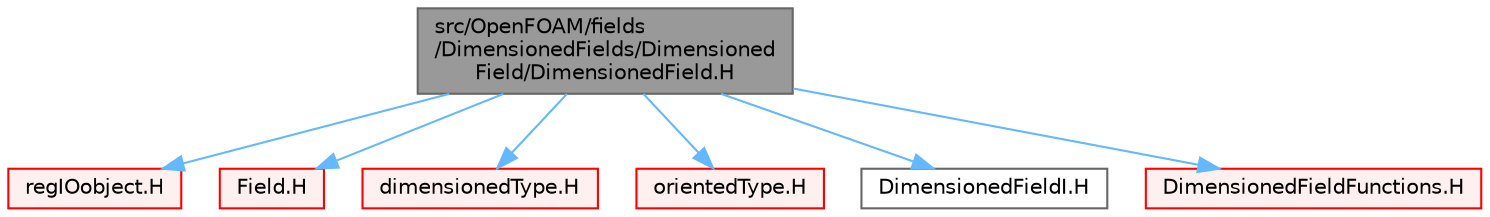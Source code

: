 digraph "src/OpenFOAM/fields/DimensionedFields/DimensionedField/DimensionedField.H"
{
 // LATEX_PDF_SIZE
  bgcolor="transparent";
  edge [fontname=Helvetica,fontsize=10,labelfontname=Helvetica,labelfontsize=10];
  node [fontname=Helvetica,fontsize=10,shape=box,height=0.2,width=0.4];
  Node1 [id="Node000001",label="src/OpenFOAM/fields\l/DimensionedFields/Dimensioned\lField/DimensionedField.H",height=0.2,width=0.4,color="gray40", fillcolor="grey60", style="filled", fontcolor="black",tooltip=" "];
  Node1 -> Node2 [id="edge1_Node000001_Node000002",color="steelblue1",style="solid",tooltip=" "];
  Node2 [id="Node000002",label="regIOobject.H",height=0.2,width=0.4,color="red", fillcolor="#FFF0F0", style="filled",URL="$regIOobject_8H.html",tooltip=" "];
  Node1 -> Node123 [id="edge2_Node000001_Node000123",color="steelblue1",style="solid",tooltip=" "];
  Node123 [id="Node000123",label="Field.H",height=0.2,width=0.4,color="red", fillcolor="#FFF0F0", style="filled",URL="$Field_8H.html",tooltip=" "];
  Node1 -> Node170 [id="edge3_Node000001_Node000170",color="steelblue1",style="solid",tooltip=" "];
  Node170 [id="Node000170",label="dimensionedType.H",height=0.2,width=0.4,color="red", fillcolor="#FFF0F0", style="filled",URL="$dimensionedType_8H.html",tooltip=" "];
  Node1 -> Node204 [id="edge4_Node000001_Node000204",color="steelblue1",style="solid",tooltip=" "];
  Node204 [id="Node000204",label="orientedType.H",height=0.2,width=0.4,color="red", fillcolor="#FFF0F0", style="filled",URL="$orientedType_8H.html",tooltip=" "];
  Node1 -> Node205 [id="edge5_Node000001_Node000205",color="steelblue1",style="solid",tooltip=" "];
  Node205 [id="Node000205",label="DimensionedFieldI.H",height=0.2,width=0.4,color="grey40", fillcolor="white", style="filled",URL="$DimensionedFieldI_8H.html",tooltip=" "];
  Node1 -> Node206 [id="edge6_Node000001_Node000206",color="steelblue1",style="solid",tooltip=" "];
  Node206 [id="Node000206",label="DimensionedFieldFunctions.H",height=0.2,width=0.4,color="red", fillcolor="#FFF0F0", style="filled",URL="$DimensionedFieldFunctions_8H.html",tooltip=" "];
}
